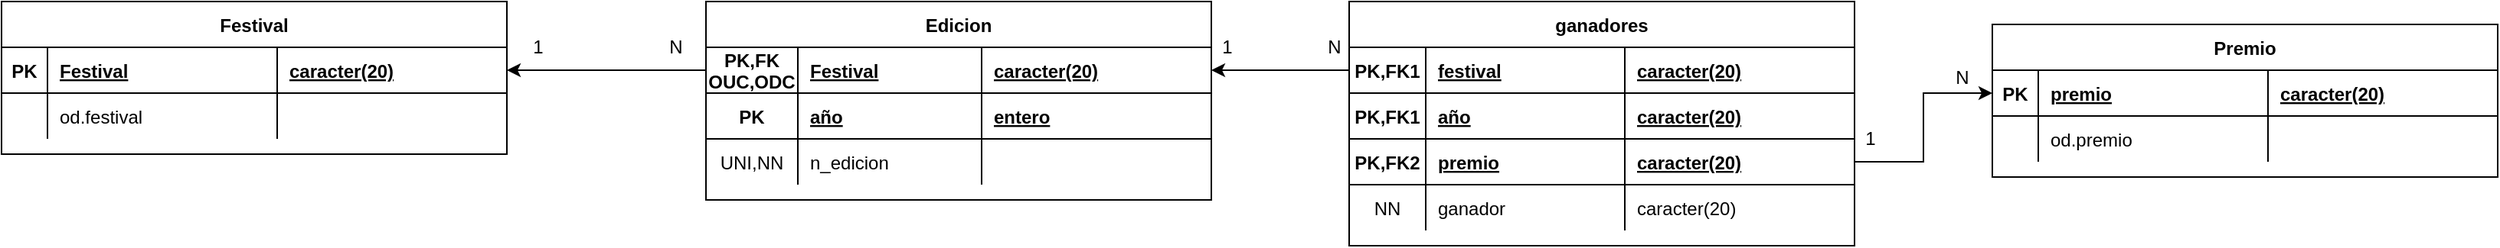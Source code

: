 <mxfile version="15.4.0" type="device"><diagram id="vVoP6ln1sIMLoxuMm4_p" name="Página-1"><mxGraphModel dx="1008" dy="482" grid="1" gridSize="10" guides="1" tooltips="1" connect="1" arrows="1" fold="1" page="1" pageScale="1" pageWidth="2336" pageHeight="1654" math="0" shadow="0"><root><mxCell id="0"/><mxCell id="1" parent="0"/><mxCell id="sTtt2ThKNtB9AfXKFmEq-14" value="Festival" style="shape=table;startSize=30;container=1;collapsible=1;childLayout=tableLayout;fixedRows=1;rowLines=0;fontStyle=1;align=center;resizeLast=1;" vertex="1" parent="1"><mxGeometry x="280" y="160" width="330" height="100" as="geometry"/></mxCell><mxCell id="sTtt2ThKNtB9AfXKFmEq-15" value="" style="shape=partialRectangle;collapsible=0;dropTarget=0;pointerEvents=0;fillColor=none;top=0;left=0;bottom=1;right=0;points=[[0,0.5],[1,0.5]];portConstraint=eastwest;" vertex="1" parent="sTtt2ThKNtB9AfXKFmEq-14"><mxGeometry y="30" width="330" height="30" as="geometry"/></mxCell><mxCell id="sTtt2ThKNtB9AfXKFmEq-16" value="PK" style="shape=partialRectangle;connectable=0;fillColor=none;top=0;left=0;bottom=0;right=0;fontStyle=1;overflow=hidden;" vertex="1" parent="sTtt2ThKNtB9AfXKFmEq-15"><mxGeometry width="30" height="30" as="geometry"><mxRectangle width="30" height="30" as="alternateBounds"/></mxGeometry></mxCell><mxCell id="sTtt2ThKNtB9AfXKFmEq-17" value="Festival" style="shape=partialRectangle;connectable=0;fillColor=none;top=0;left=0;bottom=0;right=0;align=left;spacingLeft=6;fontStyle=5;overflow=hidden;" vertex="1" parent="sTtt2ThKNtB9AfXKFmEq-15"><mxGeometry x="30" width="150" height="30" as="geometry"><mxRectangle width="150" height="30" as="alternateBounds"/></mxGeometry></mxCell><mxCell id="sTtt2ThKNtB9AfXKFmEq-27" value="caracter(20)" style="shape=partialRectangle;connectable=0;fillColor=none;top=0;left=0;bottom=0;right=0;align=left;spacingLeft=6;fontStyle=5;overflow=hidden;" vertex="1" parent="sTtt2ThKNtB9AfXKFmEq-15"><mxGeometry x="180" width="150" height="30" as="geometry"><mxRectangle width="150" height="30" as="alternateBounds"/></mxGeometry></mxCell><mxCell id="sTtt2ThKNtB9AfXKFmEq-18" value="" style="shape=partialRectangle;collapsible=0;dropTarget=0;pointerEvents=0;fillColor=none;top=0;left=0;bottom=0;right=0;points=[[0,0.5],[1,0.5]];portConstraint=eastwest;" vertex="1" parent="sTtt2ThKNtB9AfXKFmEq-14"><mxGeometry y="60" width="330" height="30" as="geometry"/></mxCell><mxCell id="sTtt2ThKNtB9AfXKFmEq-19" value="" style="shape=partialRectangle;connectable=0;fillColor=none;top=0;left=0;bottom=0;right=0;editable=1;overflow=hidden;" vertex="1" parent="sTtt2ThKNtB9AfXKFmEq-18"><mxGeometry width="30" height="30" as="geometry"><mxRectangle width="30" height="30" as="alternateBounds"/></mxGeometry></mxCell><mxCell id="sTtt2ThKNtB9AfXKFmEq-20" value="od.festival" style="shape=partialRectangle;connectable=0;fillColor=none;top=0;left=0;bottom=0;right=0;align=left;spacingLeft=6;overflow=hidden;" vertex="1" parent="sTtt2ThKNtB9AfXKFmEq-18"><mxGeometry x="30" width="150" height="30" as="geometry"><mxRectangle width="150" height="30" as="alternateBounds"/></mxGeometry></mxCell><mxCell id="sTtt2ThKNtB9AfXKFmEq-28" style="shape=partialRectangle;connectable=0;fillColor=none;top=0;left=0;bottom=0;right=0;align=left;spacingLeft=6;overflow=hidden;" vertex="1" parent="sTtt2ThKNtB9AfXKFmEq-18"><mxGeometry x="180" width="150" height="30" as="geometry"><mxRectangle width="150" height="30" as="alternateBounds"/></mxGeometry></mxCell><mxCell id="sTtt2ThKNtB9AfXKFmEq-31" value="Edicion" style="shape=table;startSize=30;container=1;collapsible=1;childLayout=tableLayout;fixedRows=1;rowLines=0;fontStyle=1;align=center;resizeLast=1;" vertex="1" parent="1"><mxGeometry x="740" y="160" width="330" height="130" as="geometry"/></mxCell><mxCell id="sTtt2ThKNtB9AfXKFmEq-32" value="" style="shape=partialRectangle;collapsible=0;dropTarget=0;pointerEvents=0;fillColor=none;top=0;left=0;bottom=1;right=0;points=[[0,0.5],[1,0.5]];portConstraint=eastwest;" vertex="1" parent="sTtt2ThKNtB9AfXKFmEq-31"><mxGeometry y="30" width="330" height="30" as="geometry"/></mxCell><mxCell id="sTtt2ThKNtB9AfXKFmEq-33" value="PK,FK&#10;OUC,ODC" style="shape=partialRectangle;connectable=0;fillColor=none;top=0;left=0;bottom=0;right=0;fontStyle=1;overflow=hidden;" vertex="1" parent="sTtt2ThKNtB9AfXKFmEq-32"><mxGeometry width="60" height="30" as="geometry"><mxRectangle width="60" height="30" as="alternateBounds"/></mxGeometry></mxCell><mxCell id="sTtt2ThKNtB9AfXKFmEq-34" value="Festival" style="shape=partialRectangle;connectable=0;fillColor=none;top=0;left=0;bottom=0;right=0;align=left;spacingLeft=6;fontStyle=5;overflow=hidden;" vertex="1" parent="sTtt2ThKNtB9AfXKFmEq-32"><mxGeometry x="60" width="120" height="30" as="geometry"><mxRectangle width="120" height="30" as="alternateBounds"/></mxGeometry></mxCell><mxCell id="sTtt2ThKNtB9AfXKFmEq-35" value="caracter(20)" style="shape=partialRectangle;connectable=0;fillColor=none;top=0;left=0;bottom=0;right=0;align=left;spacingLeft=6;fontStyle=5;overflow=hidden;" vertex="1" parent="sTtt2ThKNtB9AfXKFmEq-32"><mxGeometry x="180" width="150" height="30" as="geometry"><mxRectangle width="150" height="30" as="alternateBounds"/></mxGeometry></mxCell><mxCell id="sTtt2ThKNtB9AfXKFmEq-40" value="" style="shape=partialRectangle;collapsible=0;dropTarget=0;pointerEvents=0;fillColor=none;top=0;left=0;bottom=1;right=0;points=[[0,0.5],[1,0.5]];portConstraint=eastwest;" vertex="1" parent="sTtt2ThKNtB9AfXKFmEq-31"><mxGeometry y="60" width="330" height="30" as="geometry"/></mxCell><mxCell id="sTtt2ThKNtB9AfXKFmEq-41" value="PK" style="shape=partialRectangle;connectable=0;fillColor=none;top=0;left=0;bottom=0;right=0;fontStyle=1;overflow=hidden;" vertex="1" parent="sTtt2ThKNtB9AfXKFmEq-40"><mxGeometry width="60" height="30" as="geometry"><mxRectangle width="60" height="30" as="alternateBounds"/></mxGeometry></mxCell><mxCell id="sTtt2ThKNtB9AfXKFmEq-42" value="año" style="shape=partialRectangle;connectable=0;fillColor=none;top=0;left=0;bottom=0;right=0;align=left;spacingLeft=6;fontStyle=5;overflow=hidden;" vertex="1" parent="sTtt2ThKNtB9AfXKFmEq-40"><mxGeometry x="60" width="120" height="30" as="geometry"><mxRectangle width="120" height="30" as="alternateBounds"/></mxGeometry></mxCell><mxCell id="sTtt2ThKNtB9AfXKFmEq-43" value="entero" style="shape=partialRectangle;connectable=0;fillColor=none;top=0;left=0;bottom=0;right=0;align=left;spacingLeft=6;fontStyle=5;overflow=hidden;" vertex="1" parent="sTtt2ThKNtB9AfXKFmEq-40"><mxGeometry x="180" width="150" height="30" as="geometry"><mxRectangle width="150" height="30" as="alternateBounds"/></mxGeometry></mxCell><mxCell id="sTtt2ThKNtB9AfXKFmEq-36" value="" style="shape=partialRectangle;collapsible=0;dropTarget=0;pointerEvents=0;fillColor=none;top=0;left=0;bottom=0;right=0;points=[[0,0.5],[1,0.5]];portConstraint=eastwest;" vertex="1" parent="sTtt2ThKNtB9AfXKFmEq-31"><mxGeometry y="90" width="330" height="30" as="geometry"/></mxCell><mxCell id="sTtt2ThKNtB9AfXKFmEq-37" value="UNI,NN" style="shape=partialRectangle;connectable=0;fillColor=none;top=0;left=0;bottom=0;right=0;editable=1;overflow=hidden;" vertex="1" parent="sTtt2ThKNtB9AfXKFmEq-36"><mxGeometry width="60" height="30" as="geometry"><mxRectangle width="60" height="30" as="alternateBounds"/></mxGeometry></mxCell><mxCell id="sTtt2ThKNtB9AfXKFmEq-38" value="n_edicion" style="shape=partialRectangle;connectable=0;fillColor=none;top=0;left=0;bottom=0;right=0;align=left;spacingLeft=6;overflow=hidden;" vertex="1" parent="sTtt2ThKNtB9AfXKFmEq-36"><mxGeometry x="60" width="120" height="30" as="geometry"><mxRectangle width="120" height="30" as="alternateBounds"/></mxGeometry></mxCell><mxCell id="sTtt2ThKNtB9AfXKFmEq-39" style="shape=partialRectangle;connectable=0;fillColor=none;top=0;left=0;bottom=0;right=0;align=left;spacingLeft=6;overflow=hidden;" vertex="1" parent="sTtt2ThKNtB9AfXKFmEq-36"><mxGeometry x="180" width="150" height="30" as="geometry"><mxRectangle width="150" height="30" as="alternateBounds"/></mxGeometry></mxCell><mxCell id="sTtt2ThKNtB9AfXKFmEq-44" value="Premio" style="shape=table;startSize=30;container=1;collapsible=1;childLayout=tableLayout;fixedRows=1;rowLines=0;fontStyle=1;align=center;resizeLast=1;" vertex="1" parent="1"><mxGeometry x="1580" y="175" width="330" height="100" as="geometry"/></mxCell><mxCell id="sTtt2ThKNtB9AfXKFmEq-45" value="" style="shape=partialRectangle;collapsible=0;dropTarget=0;pointerEvents=0;fillColor=none;top=0;left=0;bottom=1;right=0;points=[[0,0.5],[1,0.5]];portConstraint=eastwest;" vertex="1" parent="sTtt2ThKNtB9AfXKFmEq-44"><mxGeometry y="30" width="330" height="30" as="geometry"/></mxCell><mxCell id="sTtt2ThKNtB9AfXKFmEq-46" value="PK" style="shape=partialRectangle;connectable=0;fillColor=none;top=0;left=0;bottom=0;right=0;fontStyle=1;overflow=hidden;" vertex="1" parent="sTtt2ThKNtB9AfXKFmEq-45"><mxGeometry width="30" height="30" as="geometry"><mxRectangle width="30" height="30" as="alternateBounds"/></mxGeometry></mxCell><mxCell id="sTtt2ThKNtB9AfXKFmEq-47" value="premio" style="shape=partialRectangle;connectable=0;fillColor=none;top=0;left=0;bottom=0;right=0;align=left;spacingLeft=6;fontStyle=5;overflow=hidden;" vertex="1" parent="sTtt2ThKNtB9AfXKFmEq-45"><mxGeometry x="30" width="150" height="30" as="geometry"><mxRectangle width="150" height="30" as="alternateBounds"/></mxGeometry></mxCell><mxCell id="sTtt2ThKNtB9AfXKFmEq-48" value="caracter(20)" style="shape=partialRectangle;connectable=0;fillColor=none;top=0;left=0;bottom=0;right=0;align=left;spacingLeft=6;fontStyle=5;overflow=hidden;" vertex="1" parent="sTtt2ThKNtB9AfXKFmEq-45"><mxGeometry x="180" width="150" height="30" as="geometry"><mxRectangle width="150" height="30" as="alternateBounds"/></mxGeometry></mxCell><mxCell id="sTtt2ThKNtB9AfXKFmEq-49" value="" style="shape=partialRectangle;collapsible=0;dropTarget=0;pointerEvents=0;fillColor=none;top=0;left=0;bottom=0;right=0;points=[[0,0.5],[1,0.5]];portConstraint=eastwest;" vertex="1" parent="sTtt2ThKNtB9AfXKFmEq-44"><mxGeometry y="60" width="330" height="30" as="geometry"/></mxCell><mxCell id="sTtt2ThKNtB9AfXKFmEq-50" value="" style="shape=partialRectangle;connectable=0;fillColor=none;top=0;left=0;bottom=0;right=0;editable=1;overflow=hidden;" vertex="1" parent="sTtt2ThKNtB9AfXKFmEq-49"><mxGeometry width="30" height="30" as="geometry"><mxRectangle width="30" height="30" as="alternateBounds"/></mxGeometry></mxCell><mxCell id="sTtt2ThKNtB9AfXKFmEq-51" value="od.premio" style="shape=partialRectangle;connectable=0;fillColor=none;top=0;left=0;bottom=0;right=0;align=left;spacingLeft=6;overflow=hidden;" vertex="1" parent="sTtt2ThKNtB9AfXKFmEq-49"><mxGeometry x="30" width="150" height="30" as="geometry"><mxRectangle width="150" height="30" as="alternateBounds"/></mxGeometry></mxCell><mxCell id="sTtt2ThKNtB9AfXKFmEq-52" style="shape=partialRectangle;connectable=0;fillColor=none;top=0;left=0;bottom=0;right=0;align=left;spacingLeft=6;overflow=hidden;" vertex="1" parent="sTtt2ThKNtB9AfXKFmEq-49"><mxGeometry x="180" width="150" height="30" as="geometry"><mxRectangle width="150" height="30" as="alternateBounds"/></mxGeometry></mxCell><mxCell id="sTtt2ThKNtB9AfXKFmEq-53" value="ganadores" style="shape=table;startSize=30;container=1;collapsible=1;childLayout=tableLayout;fixedRows=1;rowLines=0;fontStyle=1;align=center;resizeLast=1;" vertex="1" parent="1"><mxGeometry x="1160" y="160" width="330" height="160" as="geometry"/></mxCell><mxCell id="sTtt2ThKNtB9AfXKFmEq-54" value="" style="shape=partialRectangle;collapsible=0;dropTarget=0;pointerEvents=0;fillColor=none;top=0;left=0;bottom=1;right=0;points=[[0,0.5],[1,0.5]];portConstraint=eastwest;" vertex="1" parent="sTtt2ThKNtB9AfXKFmEq-53"><mxGeometry y="30" width="330" height="30" as="geometry"/></mxCell><mxCell id="sTtt2ThKNtB9AfXKFmEq-55" value="PK,FK1" style="shape=partialRectangle;connectable=0;fillColor=none;top=0;left=0;bottom=0;right=0;fontStyle=1;overflow=hidden;" vertex="1" parent="sTtt2ThKNtB9AfXKFmEq-54"><mxGeometry width="50" height="30" as="geometry"><mxRectangle width="50" height="30" as="alternateBounds"/></mxGeometry></mxCell><mxCell id="sTtt2ThKNtB9AfXKFmEq-56" value="festival" style="shape=partialRectangle;connectable=0;fillColor=none;top=0;left=0;bottom=0;right=0;align=left;spacingLeft=6;fontStyle=5;overflow=hidden;" vertex="1" parent="sTtt2ThKNtB9AfXKFmEq-54"><mxGeometry x="50" width="130" height="30" as="geometry"><mxRectangle width="130" height="30" as="alternateBounds"/></mxGeometry></mxCell><mxCell id="sTtt2ThKNtB9AfXKFmEq-57" value="caracter(20)" style="shape=partialRectangle;connectable=0;fillColor=none;top=0;left=0;bottom=0;right=0;align=left;spacingLeft=6;fontStyle=5;overflow=hidden;" vertex="1" parent="sTtt2ThKNtB9AfXKFmEq-54"><mxGeometry x="180" width="150" height="30" as="geometry"><mxRectangle width="150" height="30" as="alternateBounds"/></mxGeometry></mxCell><mxCell id="sTtt2ThKNtB9AfXKFmEq-62" value="" style="shape=partialRectangle;collapsible=0;dropTarget=0;pointerEvents=0;fillColor=none;top=0;left=0;bottom=1;right=0;points=[[0,0.5],[1,0.5]];portConstraint=eastwest;" vertex="1" parent="sTtt2ThKNtB9AfXKFmEq-53"><mxGeometry y="60" width="330" height="30" as="geometry"/></mxCell><mxCell id="sTtt2ThKNtB9AfXKFmEq-63" value="PK,FK1" style="shape=partialRectangle;connectable=0;fillColor=none;top=0;left=0;bottom=0;right=0;fontStyle=1;overflow=hidden;" vertex="1" parent="sTtt2ThKNtB9AfXKFmEq-62"><mxGeometry width="50" height="30" as="geometry"><mxRectangle width="50" height="30" as="alternateBounds"/></mxGeometry></mxCell><mxCell id="sTtt2ThKNtB9AfXKFmEq-64" value="año" style="shape=partialRectangle;connectable=0;fillColor=none;top=0;left=0;bottom=0;right=0;align=left;spacingLeft=6;fontStyle=5;overflow=hidden;" vertex="1" parent="sTtt2ThKNtB9AfXKFmEq-62"><mxGeometry x="50" width="130" height="30" as="geometry"><mxRectangle width="130" height="30" as="alternateBounds"/></mxGeometry></mxCell><mxCell id="sTtt2ThKNtB9AfXKFmEq-65" value="caracter(20)" style="shape=partialRectangle;connectable=0;fillColor=none;top=0;left=0;bottom=0;right=0;align=left;spacingLeft=6;fontStyle=5;overflow=hidden;" vertex="1" parent="sTtt2ThKNtB9AfXKFmEq-62"><mxGeometry x="180" width="150" height="30" as="geometry"><mxRectangle width="150" height="30" as="alternateBounds"/></mxGeometry></mxCell><mxCell id="sTtt2ThKNtB9AfXKFmEq-66" value="" style="shape=partialRectangle;collapsible=0;dropTarget=0;pointerEvents=0;fillColor=none;top=0;left=0;bottom=1;right=0;points=[[0,0.5],[1,0.5]];portConstraint=eastwest;" vertex="1" parent="sTtt2ThKNtB9AfXKFmEq-53"><mxGeometry y="90" width="330" height="30" as="geometry"/></mxCell><mxCell id="sTtt2ThKNtB9AfXKFmEq-67" value="PK,FK2" style="shape=partialRectangle;connectable=0;fillColor=none;top=0;left=0;bottom=0;right=0;fontStyle=1;overflow=hidden;" vertex="1" parent="sTtt2ThKNtB9AfXKFmEq-66"><mxGeometry width="50" height="30" as="geometry"><mxRectangle width="50" height="30" as="alternateBounds"/></mxGeometry></mxCell><mxCell id="sTtt2ThKNtB9AfXKFmEq-68" value="premio" style="shape=partialRectangle;connectable=0;fillColor=none;top=0;left=0;bottom=0;right=0;align=left;spacingLeft=6;fontStyle=5;overflow=hidden;" vertex="1" parent="sTtt2ThKNtB9AfXKFmEq-66"><mxGeometry x="50" width="130" height="30" as="geometry"><mxRectangle width="130" height="30" as="alternateBounds"/></mxGeometry></mxCell><mxCell id="sTtt2ThKNtB9AfXKFmEq-69" value="caracter(20)" style="shape=partialRectangle;connectable=0;fillColor=none;top=0;left=0;bottom=0;right=0;align=left;spacingLeft=6;fontStyle=5;overflow=hidden;" vertex="1" parent="sTtt2ThKNtB9AfXKFmEq-66"><mxGeometry x="180" width="150" height="30" as="geometry"><mxRectangle width="150" height="30" as="alternateBounds"/></mxGeometry></mxCell><mxCell id="sTtt2ThKNtB9AfXKFmEq-58" value="" style="shape=partialRectangle;collapsible=0;dropTarget=0;pointerEvents=0;fillColor=none;top=0;left=0;bottom=0;right=0;points=[[0,0.5],[1,0.5]];portConstraint=eastwest;" vertex="1" parent="sTtt2ThKNtB9AfXKFmEq-53"><mxGeometry y="120" width="330" height="30" as="geometry"/></mxCell><mxCell id="sTtt2ThKNtB9AfXKFmEq-59" value="NN" style="shape=partialRectangle;connectable=0;fillColor=none;top=0;left=0;bottom=0;right=0;editable=1;overflow=hidden;" vertex="1" parent="sTtt2ThKNtB9AfXKFmEq-58"><mxGeometry width="50" height="30" as="geometry"><mxRectangle width="50" height="30" as="alternateBounds"/></mxGeometry></mxCell><mxCell id="sTtt2ThKNtB9AfXKFmEq-60" value="ganador" style="shape=partialRectangle;connectable=0;fillColor=none;top=0;left=0;bottom=0;right=0;align=left;spacingLeft=6;overflow=hidden;" vertex="1" parent="sTtt2ThKNtB9AfXKFmEq-58"><mxGeometry x="50" width="130" height="30" as="geometry"><mxRectangle width="130" height="30" as="alternateBounds"/></mxGeometry></mxCell><mxCell id="sTtt2ThKNtB9AfXKFmEq-61" value="caracter(20)" style="shape=partialRectangle;connectable=0;fillColor=none;top=0;left=0;bottom=0;right=0;align=left;spacingLeft=6;overflow=hidden;" vertex="1" parent="sTtt2ThKNtB9AfXKFmEq-58"><mxGeometry x="180" width="150" height="30" as="geometry"><mxRectangle width="150" height="30" as="alternateBounds"/></mxGeometry></mxCell><mxCell id="sTtt2ThKNtB9AfXKFmEq-74" style="edgeStyle=orthogonalEdgeStyle;rounded=0;orthogonalLoop=1;jettySize=auto;html=1;exitX=0;exitY=0.5;exitDx=0;exitDy=0;entryX=1;entryY=0.5;entryDx=0;entryDy=0;" edge="1" parent="1" source="sTtt2ThKNtB9AfXKFmEq-32" target="sTtt2ThKNtB9AfXKFmEq-15"><mxGeometry relative="1" as="geometry"/></mxCell><mxCell id="sTtt2ThKNtB9AfXKFmEq-75" style="edgeStyle=orthogonalEdgeStyle;rounded=0;orthogonalLoop=1;jettySize=auto;html=1;exitX=0;exitY=0.5;exitDx=0;exitDy=0;entryX=1;entryY=0.5;entryDx=0;entryDy=0;" edge="1" parent="1" source="sTtt2ThKNtB9AfXKFmEq-54" target="sTtt2ThKNtB9AfXKFmEq-32"><mxGeometry relative="1" as="geometry"/></mxCell><mxCell id="sTtt2ThKNtB9AfXKFmEq-76" style="edgeStyle=orthogonalEdgeStyle;rounded=0;orthogonalLoop=1;jettySize=auto;html=1;exitX=1;exitY=0.5;exitDx=0;exitDy=0;entryX=0;entryY=0.5;entryDx=0;entryDy=0;" edge="1" parent="1" source="sTtt2ThKNtB9AfXKFmEq-66" target="sTtt2ThKNtB9AfXKFmEq-45"><mxGeometry relative="1" as="geometry"/></mxCell><mxCell id="sTtt2ThKNtB9AfXKFmEq-77" value="1" style="text;html=1;align=center;verticalAlign=middle;resizable=0;points=[];autosize=1;strokeColor=none;fillColor=none;" vertex="1" parent="1"><mxGeometry x="1490" y="240" width="20" height="20" as="geometry"/></mxCell><mxCell id="sTtt2ThKNtB9AfXKFmEq-78" value="N" style="text;html=1;align=center;verticalAlign=middle;resizable=0;points=[];autosize=1;strokeColor=none;fillColor=none;" vertex="1" parent="1"><mxGeometry x="1550" y="200" width="20" height="20" as="geometry"/></mxCell><mxCell id="sTtt2ThKNtB9AfXKFmEq-79" value="N" style="text;html=1;align=center;verticalAlign=middle;resizable=0;points=[];autosize=1;strokeColor=none;fillColor=none;" vertex="1" parent="1"><mxGeometry x="1140" y="180" width="20" height="20" as="geometry"/></mxCell><mxCell id="sTtt2ThKNtB9AfXKFmEq-80" value="1" style="text;html=1;align=center;verticalAlign=middle;resizable=0;points=[];autosize=1;strokeColor=none;fillColor=none;" vertex="1" parent="1"><mxGeometry x="1070" y="180" width="20" height="20" as="geometry"/></mxCell><mxCell id="sTtt2ThKNtB9AfXKFmEq-81" value="1" style="text;html=1;align=center;verticalAlign=middle;resizable=0;points=[];autosize=1;strokeColor=none;fillColor=none;" vertex="1" parent="1"><mxGeometry x="620" y="180" width="20" height="20" as="geometry"/></mxCell><mxCell id="sTtt2ThKNtB9AfXKFmEq-82" value="N" style="text;html=1;align=center;verticalAlign=middle;resizable=0;points=[];autosize=1;strokeColor=none;fillColor=none;" vertex="1" parent="1"><mxGeometry x="710" y="180" width="20" height="20" as="geometry"/></mxCell></root></mxGraphModel></diagram></mxfile>